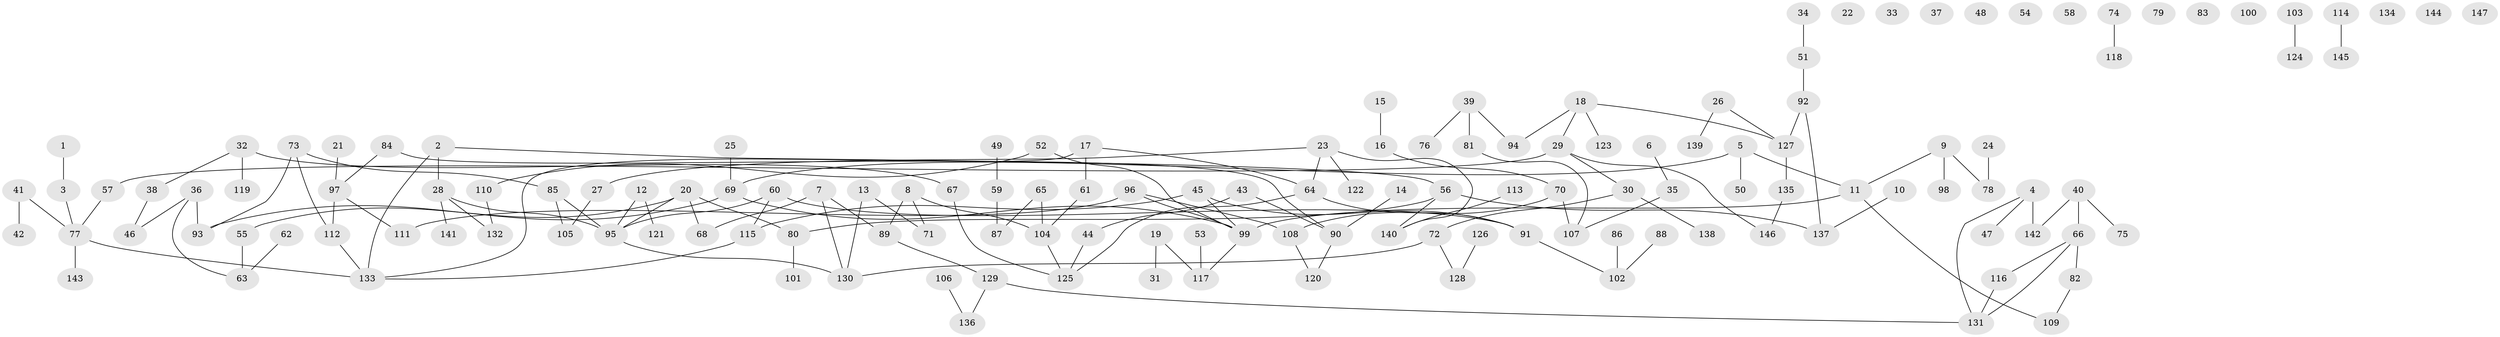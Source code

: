 // coarse degree distribution, {1: 0.27, 5: 0.04, 4: 0.18, 2: 0.23, 3: 0.11, 0: 0.14, 8: 0.01, 6: 0.02}
// Generated by graph-tools (version 1.1) at 2025/41/03/06/25 10:41:21]
// undirected, 147 vertices, 157 edges
graph export_dot {
graph [start="1"]
  node [color=gray90,style=filled];
  1;
  2;
  3;
  4;
  5;
  6;
  7;
  8;
  9;
  10;
  11;
  12;
  13;
  14;
  15;
  16;
  17;
  18;
  19;
  20;
  21;
  22;
  23;
  24;
  25;
  26;
  27;
  28;
  29;
  30;
  31;
  32;
  33;
  34;
  35;
  36;
  37;
  38;
  39;
  40;
  41;
  42;
  43;
  44;
  45;
  46;
  47;
  48;
  49;
  50;
  51;
  52;
  53;
  54;
  55;
  56;
  57;
  58;
  59;
  60;
  61;
  62;
  63;
  64;
  65;
  66;
  67;
  68;
  69;
  70;
  71;
  72;
  73;
  74;
  75;
  76;
  77;
  78;
  79;
  80;
  81;
  82;
  83;
  84;
  85;
  86;
  87;
  88;
  89;
  90;
  91;
  92;
  93;
  94;
  95;
  96;
  97;
  98;
  99;
  100;
  101;
  102;
  103;
  104;
  105;
  106;
  107;
  108;
  109;
  110;
  111;
  112;
  113;
  114;
  115;
  116;
  117;
  118;
  119;
  120;
  121;
  122;
  123;
  124;
  125;
  126;
  127;
  128;
  129;
  130;
  131;
  132;
  133;
  134;
  135;
  136;
  137;
  138;
  139;
  140;
  141;
  142;
  143;
  144;
  145;
  146;
  147;
  1 -- 3;
  2 -- 28;
  2 -- 56;
  2 -- 133;
  3 -- 77;
  4 -- 47;
  4 -- 131;
  4 -- 142;
  5 -- 11;
  5 -- 50;
  5 -- 69;
  6 -- 35;
  7 -- 68;
  7 -- 89;
  7 -- 130;
  8 -- 71;
  8 -- 89;
  8 -- 104;
  9 -- 11;
  9 -- 78;
  9 -- 98;
  10 -- 137;
  11 -- 99;
  11 -- 109;
  12 -- 95;
  12 -- 121;
  13 -- 71;
  13 -- 130;
  14 -- 90;
  15 -- 16;
  16 -- 70;
  17 -- 61;
  17 -- 64;
  17 -- 133;
  18 -- 29;
  18 -- 94;
  18 -- 123;
  18 -- 127;
  19 -- 31;
  19 -- 117;
  20 -- 55;
  20 -- 68;
  20 -- 80;
  20 -- 95;
  21 -- 97;
  23 -- 27;
  23 -- 64;
  23 -- 122;
  23 -- 140;
  24 -- 78;
  25 -- 69;
  26 -- 127;
  26 -- 139;
  27 -- 105;
  28 -- 95;
  28 -- 132;
  28 -- 141;
  29 -- 30;
  29 -- 57;
  29 -- 146;
  30 -- 72;
  30 -- 138;
  32 -- 38;
  32 -- 67;
  32 -- 119;
  34 -- 51;
  35 -- 107;
  36 -- 46;
  36 -- 63;
  36 -- 93;
  38 -- 46;
  39 -- 76;
  39 -- 81;
  39 -- 94;
  40 -- 66;
  40 -- 75;
  40 -- 142;
  41 -- 42;
  41 -- 77;
  43 -- 44;
  43 -- 90;
  44 -- 125;
  45 -- 91;
  45 -- 99;
  45 -- 115;
  49 -- 59;
  51 -- 92;
  52 -- 99;
  52 -- 110;
  53 -- 117;
  55 -- 63;
  56 -- 80;
  56 -- 137;
  56 -- 140;
  57 -- 77;
  59 -- 87;
  60 -- 91;
  60 -- 95;
  60 -- 115;
  61 -- 104;
  62 -- 63;
  64 -- 91;
  64 -- 125;
  65 -- 87;
  65 -- 104;
  66 -- 82;
  66 -- 116;
  66 -- 131;
  67 -- 125;
  69 -- 93;
  69 -- 99;
  70 -- 107;
  70 -- 108;
  72 -- 128;
  72 -- 130;
  73 -- 85;
  73 -- 93;
  73 -- 112;
  74 -- 118;
  77 -- 133;
  77 -- 143;
  80 -- 101;
  81 -- 107;
  82 -- 109;
  84 -- 90;
  84 -- 97;
  85 -- 95;
  85 -- 105;
  86 -- 102;
  88 -- 102;
  89 -- 129;
  90 -- 120;
  91 -- 102;
  92 -- 127;
  92 -- 137;
  95 -- 130;
  96 -- 99;
  96 -- 108;
  96 -- 111;
  97 -- 111;
  97 -- 112;
  99 -- 117;
  103 -- 124;
  104 -- 125;
  106 -- 136;
  108 -- 120;
  110 -- 132;
  112 -- 133;
  113 -- 140;
  114 -- 145;
  115 -- 133;
  116 -- 131;
  126 -- 128;
  127 -- 135;
  129 -- 131;
  129 -- 136;
  135 -- 146;
}
